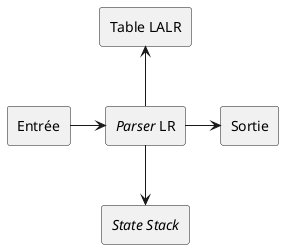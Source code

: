 @startuml

skinparam monochrome true

rectangle "<i>Parser</i> LR" as parser
rectangle "<i>State Stack</i>" as stack
rectangle "Entrée" as input
rectangle "Sortie" as output
rectangle "Table LALR" as table

table <-- parser
input -> parser
parser -> output
parser --> stack

@enduml
